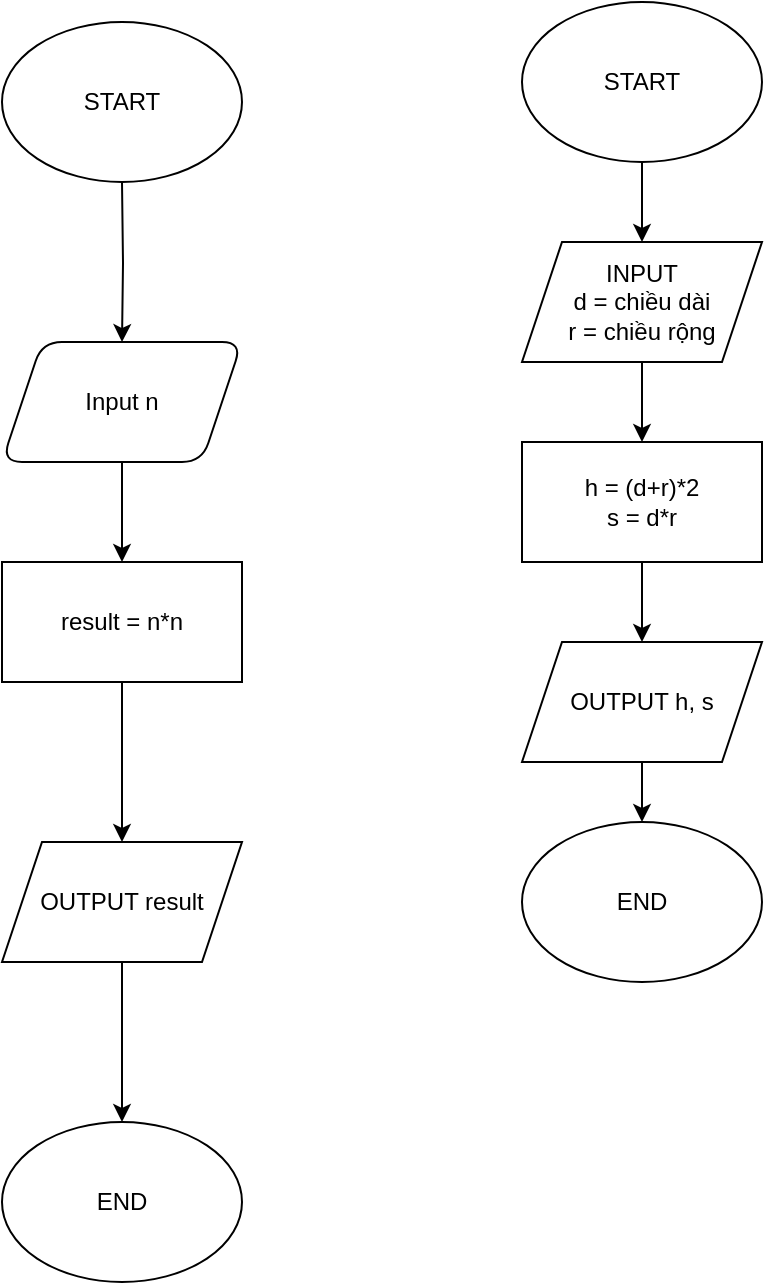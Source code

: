 <mxfile version="24.3.1" type="device">
  <diagram name="Page-1" id="E9r09oTAi5jIKzlJzOQj">
    <mxGraphModel dx="1050" dy="522" grid="1" gridSize="10" guides="1" tooltips="1" connect="1" arrows="1" fold="1" page="1" pageScale="1" pageWidth="850" pageHeight="1100" math="0" shadow="0">
      <root>
        <mxCell id="0" />
        <mxCell id="1" parent="0" />
        <mxCell id="Xs_zgbl_qjZZ3OF674t--3" value="" style="edgeStyle=orthogonalEdgeStyle;rounded=0;orthogonalLoop=1;jettySize=auto;html=1;" edge="1" parent="1" target="Xs_zgbl_qjZZ3OF674t--2">
          <mxGeometry relative="1" as="geometry">
            <mxPoint x="420" y="180" as="sourcePoint" />
          </mxGeometry>
        </mxCell>
        <mxCell id="Xs_zgbl_qjZZ3OF674t--7" value="" style="edgeStyle=orthogonalEdgeStyle;rounded=0;orthogonalLoop=1;jettySize=auto;html=1;" edge="1" parent="1" source="Xs_zgbl_qjZZ3OF674t--2" target="Xs_zgbl_qjZZ3OF674t--8">
          <mxGeometry relative="1" as="geometry">
            <mxPoint x="420" y="400" as="targetPoint" />
          </mxGeometry>
        </mxCell>
        <mxCell id="Xs_zgbl_qjZZ3OF674t--2" value="Input n" style="shape=parallelogram;perimeter=parallelogramPerimeter;whiteSpace=wrap;html=1;fixedSize=1;rounded=1;" vertex="1" parent="1">
          <mxGeometry x="360" y="260" width="120" height="60" as="geometry" />
        </mxCell>
        <mxCell id="Xs_zgbl_qjZZ3OF674t--10" value="" style="edgeStyle=orthogonalEdgeStyle;rounded=0;orthogonalLoop=1;jettySize=auto;html=1;" edge="1" parent="1" source="Xs_zgbl_qjZZ3OF674t--8">
          <mxGeometry relative="1" as="geometry">
            <mxPoint x="420" y="510" as="targetPoint" />
          </mxGeometry>
        </mxCell>
        <mxCell id="Xs_zgbl_qjZZ3OF674t--8" value="result = n*n" style="rounded=0;whiteSpace=wrap;html=1;" vertex="1" parent="1">
          <mxGeometry x="360" y="370" width="120" height="60" as="geometry" />
        </mxCell>
        <mxCell id="Xs_zgbl_qjZZ3OF674t--12" value="" style="edgeStyle=orthogonalEdgeStyle;rounded=0;orthogonalLoop=1;jettySize=auto;html=1;" edge="1" parent="1">
          <mxGeometry relative="1" as="geometry">
            <mxPoint x="420" y="570" as="sourcePoint" />
            <mxPoint x="420" y="650" as="targetPoint" />
          </mxGeometry>
        </mxCell>
        <mxCell id="Xs_zgbl_qjZZ3OF674t--16" value="START" style="ellipse;whiteSpace=wrap;html=1;" vertex="1" parent="1">
          <mxGeometry x="360" y="100" width="120" height="80" as="geometry" />
        </mxCell>
        <mxCell id="Xs_zgbl_qjZZ3OF674t--18" value="END" style="ellipse;whiteSpace=wrap;html=1;" vertex="1" parent="1">
          <mxGeometry x="360" y="650" width="120" height="80" as="geometry" />
        </mxCell>
        <mxCell id="Xs_zgbl_qjZZ3OF674t--19" value="OUTPUT result" style="shape=parallelogram;perimeter=parallelogramPerimeter;whiteSpace=wrap;html=1;fixedSize=1;" vertex="1" parent="1">
          <mxGeometry x="360" y="510" width="120" height="60" as="geometry" />
        </mxCell>
        <mxCell id="Xs_zgbl_qjZZ3OF674t--27" value="" style="edgeStyle=orthogonalEdgeStyle;rounded=0;orthogonalLoop=1;jettySize=auto;html=1;" edge="1" parent="1" source="Xs_zgbl_qjZZ3OF674t--20" target="Xs_zgbl_qjZZ3OF674t--21">
          <mxGeometry relative="1" as="geometry" />
        </mxCell>
        <mxCell id="Xs_zgbl_qjZZ3OF674t--20" value="START" style="ellipse;whiteSpace=wrap;html=1;" vertex="1" parent="1">
          <mxGeometry x="620" y="90" width="120" height="80" as="geometry" />
        </mxCell>
        <mxCell id="Xs_zgbl_qjZZ3OF674t--28" value="" style="edgeStyle=orthogonalEdgeStyle;rounded=0;orthogonalLoop=1;jettySize=auto;html=1;" edge="1" parent="1" source="Xs_zgbl_qjZZ3OF674t--21" target="Xs_zgbl_qjZZ3OF674t--22">
          <mxGeometry relative="1" as="geometry" />
        </mxCell>
        <mxCell id="Xs_zgbl_qjZZ3OF674t--21" value="INPUT&lt;div&gt;d = chiều dài&lt;/div&gt;&lt;div&gt;r = chiều rộng&lt;/div&gt;" style="shape=parallelogram;perimeter=parallelogramPerimeter;whiteSpace=wrap;html=1;fixedSize=1;" vertex="1" parent="1">
          <mxGeometry x="620" y="210" width="120" height="60" as="geometry" />
        </mxCell>
        <mxCell id="Xs_zgbl_qjZZ3OF674t--29" value="" style="edgeStyle=orthogonalEdgeStyle;rounded=0;orthogonalLoop=1;jettySize=auto;html=1;" edge="1" parent="1" source="Xs_zgbl_qjZZ3OF674t--22" target="Xs_zgbl_qjZZ3OF674t--23">
          <mxGeometry relative="1" as="geometry" />
        </mxCell>
        <mxCell id="Xs_zgbl_qjZZ3OF674t--22" value="h = (d+r)*2&lt;div&gt;s = d*r&lt;/div&gt;" style="rounded=0;whiteSpace=wrap;html=1;" vertex="1" parent="1">
          <mxGeometry x="620" y="310" width="120" height="60" as="geometry" />
        </mxCell>
        <mxCell id="Xs_zgbl_qjZZ3OF674t--30" value="" style="edgeStyle=orthogonalEdgeStyle;rounded=0;orthogonalLoop=1;jettySize=auto;html=1;" edge="1" parent="1" source="Xs_zgbl_qjZZ3OF674t--23" target="Xs_zgbl_qjZZ3OF674t--24">
          <mxGeometry relative="1" as="geometry" />
        </mxCell>
        <mxCell id="Xs_zgbl_qjZZ3OF674t--23" value="OUTPUT h, s" style="shape=parallelogram;perimeter=parallelogramPerimeter;whiteSpace=wrap;html=1;fixedSize=1;" vertex="1" parent="1">
          <mxGeometry x="620" y="410" width="120" height="60" as="geometry" />
        </mxCell>
        <mxCell id="Xs_zgbl_qjZZ3OF674t--24" value="END" style="ellipse;whiteSpace=wrap;html=1;" vertex="1" parent="1">
          <mxGeometry x="620" y="500" width="120" height="80" as="geometry" />
        </mxCell>
      </root>
    </mxGraphModel>
  </diagram>
</mxfile>
